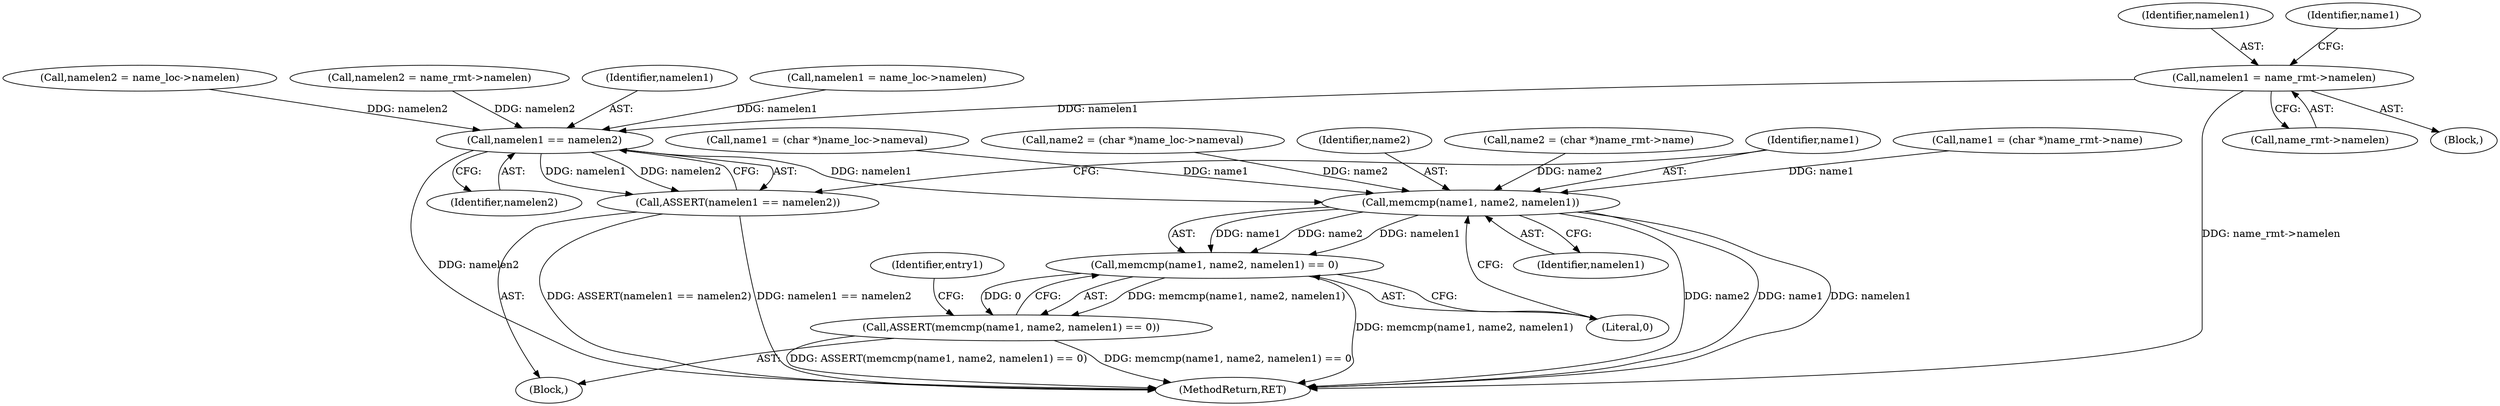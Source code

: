 digraph "0_linux_8275cdd0e7ac550dcce2b3ef6d2fb3b808c1ae59_4@pointer" {
"1000276" [label="(Call,namelen1 = name_rmt->namelen)"];
"1000346" [label="(Call,namelen1 == namelen2)"];
"1000345" [label="(Call,ASSERT(namelen1 == namelen2))"];
"1000351" [label="(Call,memcmp(name1, name2, namelen1))"];
"1000350" [label="(Call,memcmp(name1, name2, namelen1) == 0)"];
"1000349" [label="(Call,ASSERT(memcmp(name1, name2, namelen1) == 0))"];
"1000268" [label="(Block,)"];
"1000354" [label="(Identifier,namelen1)"];
"1000352" [label="(Identifier,name1)"];
"1000302" [label="(Call,namelen2 = name_loc->namelen)"];
"1000498" [label="(MethodReturn,RET)"];
"1000277" [label="(Identifier,namelen1)"];
"1000328" [label="(Call,name2 = (char *)name_rmt->name)"];
"1000281" [label="(Call,name1 = (char *)name_rmt->name)"];
"1000348" [label="(Identifier,namelen2)"];
"1000345" [label="(Call,ASSERT(namelen1 == namelen2))"];
"1000282" [label="(Identifier,name1)"];
"1000323" [label="(Call,namelen2 = name_rmt->namelen)"];
"1000278" [label="(Call,name_rmt->namelen)"];
"1000350" [label="(Call,memcmp(name1, name2, namelen1) == 0)"];
"1000260" [label="(Call,name1 = (char *)name_loc->nameval)"];
"1000307" [label="(Call,name2 = (char *)name_loc->nameval)"];
"1000359" [label="(Identifier,entry1)"];
"1000346" [label="(Call,namelen1 == namelen2)"];
"1000349" [label="(Call,ASSERT(memcmp(name1, name2, namelen1) == 0))"];
"1000347" [label="(Identifier,namelen1)"];
"1000355" [label="(Literal,0)"];
"1000105" [label="(Block,)"];
"1000353" [label="(Identifier,name2)"];
"1000276" [label="(Call,namelen1 = name_rmt->namelen)"];
"1000351" [label="(Call,memcmp(name1, name2, namelen1))"];
"1000255" [label="(Call,namelen1 = name_loc->namelen)"];
"1000276" -> "1000268"  [label="AST: "];
"1000276" -> "1000278"  [label="CFG: "];
"1000277" -> "1000276"  [label="AST: "];
"1000278" -> "1000276"  [label="AST: "];
"1000282" -> "1000276"  [label="CFG: "];
"1000276" -> "1000498"  [label="DDG: name_rmt->namelen"];
"1000276" -> "1000346"  [label="DDG: namelen1"];
"1000346" -> "1000345"  [label="AST: "];
"1000346" -> "1000348"  [label="CFG: "];
"1000347" -> "1000346"  [label="AST: "];
"1000348" -> "1000346"  [label="AST: "];
"1000345" -> "1000346"  [label="CFG: "];
"1000346" -> "1000498"  [label="DDG: namelen2"];
"1000346" -> "1000345"  [label="DDG: namelen1"];
"1000346" -> "1000345"  [label="DDG: namelen2"];
"1000255" -> "1000346"  [label="DDG: namelen1"];
"1000302" -> "1000346"  [label="DDG: namelen2"];
"1000323" -> "1000346"  [label="DDG: namelen2"];
"1000346" -> "1000351"  [label="DDG: namelen1"];
"1000345" -> "1000105"  [label="AST: "];
"1000352" -> "1000345"  [label="CFG: "];
"1000345" -> "1000498"  [label="DDG: namelen1 == namelen2"];
"1000345" -> "1000498"  [label="DDG: ASSERT(namelen1 == namelen2)"];
"1000351" -> "1000350"  [label="AST: "];
"1000351" -> "1000354"  [label="CFG: "];
"1000352" -> "1000351"  [label="AST: "];
"1000353" -> "1000351"  [label="AST: "];
"1000354" -> "1000351"  [label="AST: "];
"1000355" -> "1000351"  [label="CFG: "];
"1000351" -> "1000498"  [label="DDG: name2"];
"1000351" -> "1000498"  [label="DDG: name1"];
"1000351" -> "1000498"  [label="DDG: namelen1"];
"1000351" -> "1000350"  [label="DDG: name1"];
"1000351" -> "1000350"  [label="DDG: name2"];
"1000351" -> "1000350"  [label="DDG: namelen1"];
"1000281" -> "1000351"  [label="DDG: name1"];
"1000260" -> "1000351"  [label="DDG: name1"];
"1000328" -> "1000351"  [label="DDG: name2"];
"1000307" -> "1000351"  [label="DDG: name2"];
"1000350" -> "1000349"  [label="AST: "];
"1000350" -> "1000355"  [label="CFG: "];
"1000355" -> "1000350"  [label="AST: "];
"1000349" -> "1000350"  [label="CFG: "];
"1000350" -> "1000498"  [label="DDG: memcmp(name1, name2, namelen1)"];
"1000350" -> "1000349"  [label="DDG: memcmp(name1, name2, namelen1)"];
"1000350" -> "1000349"  [label="DDG: 0"];
"1000349" -> "1000105"  [label="AST: "];
"1000359" -> "1000349"  [label="CFG: "];
"1000349" -> "1000498"  [label="DDG: ASSERT(memcmp(name1, name2, namelen1) == 0)"];
"1000349" -> "1000498"  [label="DDG: memcmp(name1, name2, namelen1) == 0"];
}
